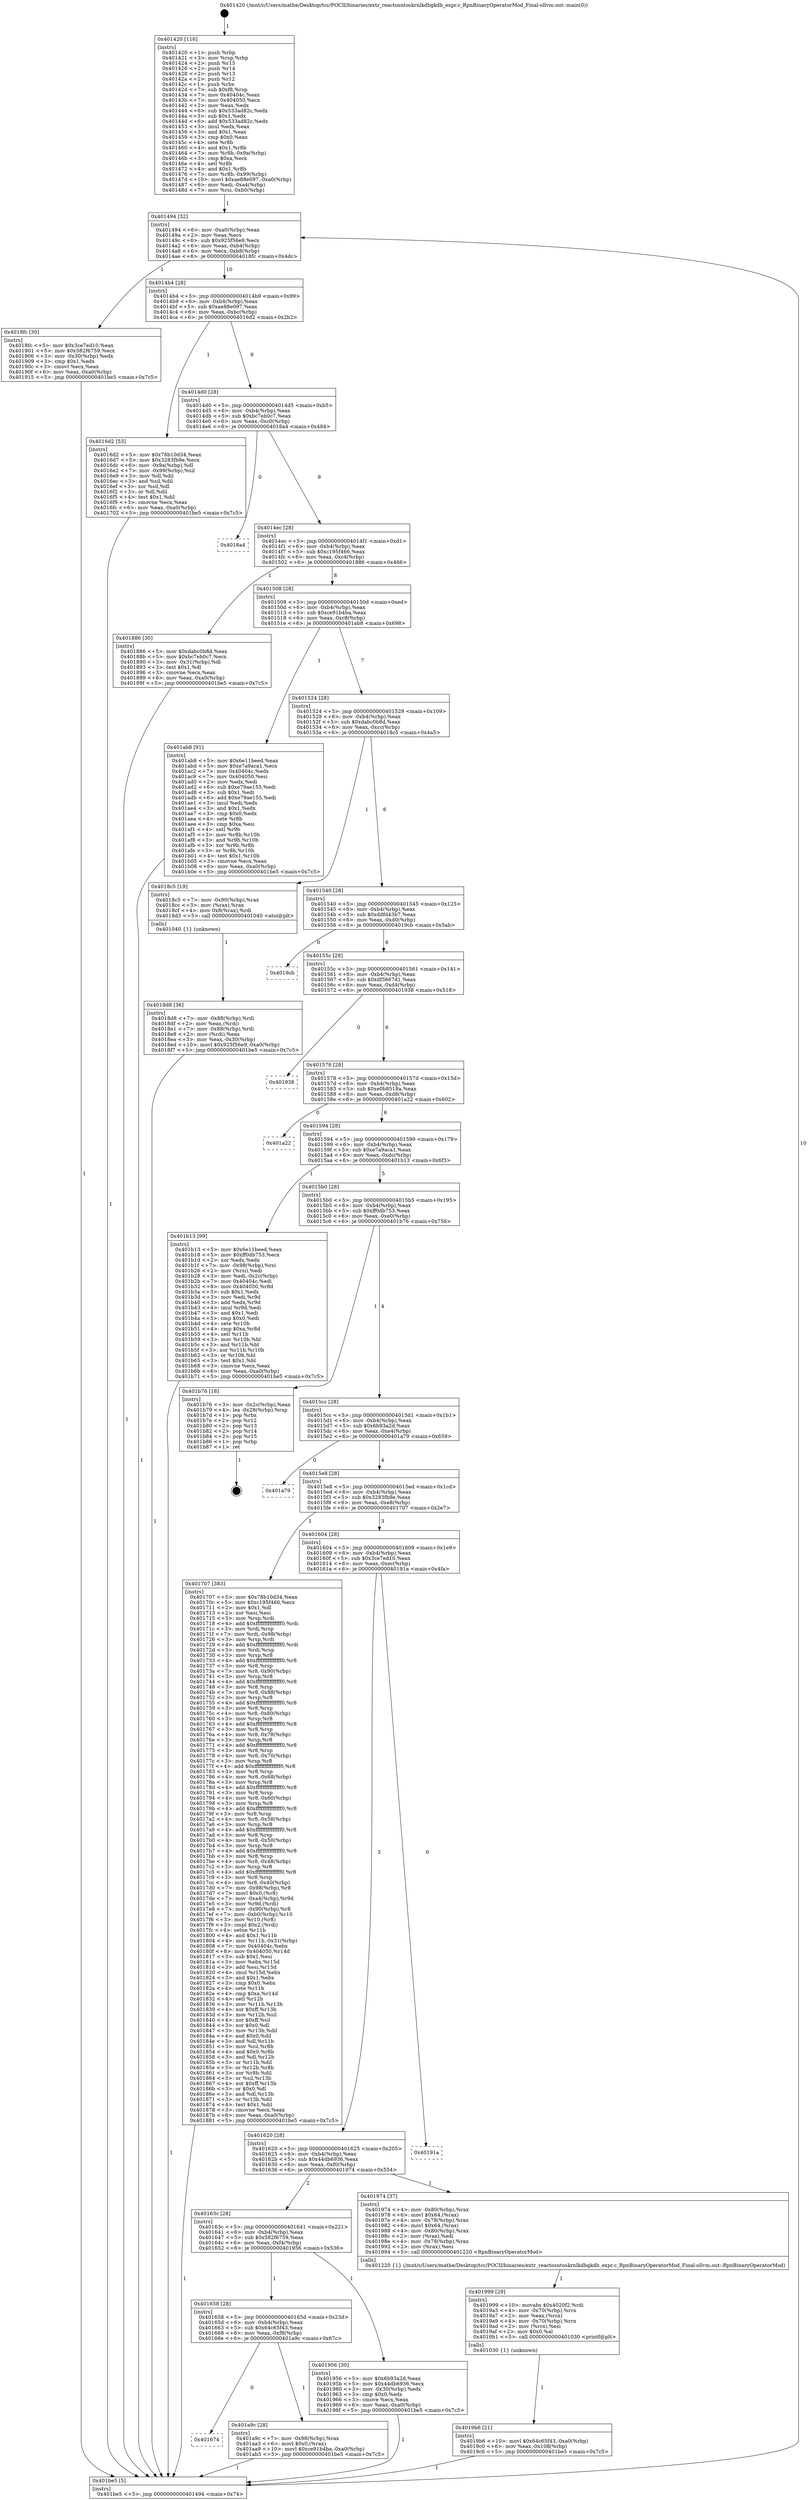 digraph "0x401420" {
  label = "0x401420 (/mnt/c/Users/mathe/Desktop/tcc/POCII/binaries/extr_reactosntoskrnlkdbgkdb_expr.c_RpnBinaryOperatorMod_Final-ollvm.out::main(0))"
  labelloc = "t"
  node[shape=record]

  Entry [label="",width=0.3,height=0.3,shape=circle,fillcolor=black,style=filled]
  "0x401494" [label="{
     0x401494 [32]\l
     | [instrs]\l
     &nbsp;&nbsp;0x401494 \<+6\>: mov -0xa0(%rbp),%eax\l
     &nbsp;&nbsp;0x40149a \<+2\>: mov %eax,%ecx\l
     &nbsp;&nbsp;0x40149c \<+6\>: sub $0x925f56e9,%ecx\l
     &nbsp;&nbsp;0x4014a2 \<+6\>: mov %eax,-0xb4(%rbp)\l
     &nbsp;&nbsp;0x4014a8 \<+6\>: mov %ecx,-0xb8(%rbp)\l
     &nbsp;&nbsp;0x4014ae \<+6\>: je 00000000004018fc \<main+0x4dc\>\l
  }"]
  "0x4018fc" [label="{
     0x4018fc [30]\l
     | [instrs]\l
     &nbsp;&nbsp;0x4018fc \<+5\>: mov $0x3ce7ed10,%eax\l
     &nbsp;&nbsp;0x401901 \<+5\>: mov $0x582f6759,%ecx\l
     &nbsp;&nbsp;0x401906 \<+3\>: mov -0x30(%rbp),%edx\l
     &nbsp;&nbsp;0x401909 \<+3\>: cmp $0x1,%edx\l
     &nbsp;&nbsp;0x40190c \<+3\>: cmovl %ecx,%eax\l
     &nbsp;&nbsp;0x40190f \<+6\>: mov %eax,-0xa0(%rbp)\l
     &nbsp;&nbsp;0x401915 \<+5\>: jmp 0000000000401be5 \<main+0x7c5\>\l
  }"]
  "0x4014b4" [label="{
     0x4014b4 [28]\l
     | [instrs]\l
     &nbsp;&nbsp;0x4014b4 \<+5\>: jmp 00000000004014b9 \<main+0x99\>\l
     &nbsp;&nbsp;0x4014b9 \<+6\>: mov -0xb4(%rbp),%eax\l
     &nbsp;&nbsp;0x4014bf \<+5\>: sub $0xae88e097,%eax\l
     &nbsp;&nbsp;0x4014c4 \<+6\>: mov %eax,-0xbc(%rbp)\l
     &nbsp;&nbsp;0x4014ca \<+6\>: je 00000000004016d2 \<main+0x2b2\>\l
  }"]
  Exit [label="",width=0.3,height=0.3,shape=circle,fillcolor=black,style=filled,peripheries=2]
  "0x4016d2" [label="{
     0x4016d2 [53]\l
     | [instrs]\l
     &nbsp;&nbsp;0x4016d2 \<+5\>: mov $0x78b10d34,%eax\l
     &nbsp;&nbsp;0x4016d7 \<+5\>: mov $0x3283fb9e,%ecx\l
     &nbsp;&nbsp;0x4016dc \<+6\>: mov -0x9a(%rbp),%dl\l
     &nbsp;&nbsp;0x4016e2 \<+7\>: mov -0x99(%rbp),%sil\l
     &nbsp;&nbsp;0x4016e9 \<+3\>: mov %dl,%dil\l
     &nbsp;&nbsp;0x4016ec \<+3\>: and %sil,%dil\l
     &nbsp;&nbsp;0x4016ef \<+3\>: xor %sil,%dl\l
     &nbsp;&nbsp;0x4016f2 \<+3\>: or %dl,%dil\l
     &nbsp;&nbsp;0x4016f5 \<+4\>: test $0x1,%dil\l
     &nbsp;&nbsp;0x4016f9 \<+3\>: cmovne %ecx,%eax\l
     &nbsp;&nbsp;0x4016fc \<+6\>: mov %eax,-0xa0(%rbp)\l
     &nbsp;&nbsp;0x401702 \<+5\>: jmp 0000000000401be5 \<main+0x7c5\>\l
  }"]
  "0x4014d0" [label="{
     0x4014d0 [28]\l
     | [instrs]\l
     &nbsp;&nbsp;0x4014d0 \<+5\>: jmp 00000000004014d5 \<main+0xb5\>\l
     &nbsp;&nbsp;0x4014d5 \<+6\>: mov -0xb4(%rbp),%eax\l
     &nbsp;&nbsp;0x4014db \<+5\>: sub $0xbc7eb0c7,%eax\l
     &nbsp;&nbsp;0x4014e0 \<+6\>: mov %eax,-0xc0(%rbp)\l
     &nbsp;&nbsp;0x4014e6 \<+6\>: je 00000000004018a4 \<main+0x484\>\l
  }"]
  "0x401be5" [label="{
     0x401be5 [5]\l
     | [instrs]\l
     &nbsp;&nbsp;0x401be5 \<+5\>: jmp 0000000000401494 \<main+0x74\>\l
  }"]
  "0x401420" [label="{
     0x401420 [116]\l
     | [instrs]\l
     &nbsp;&nbsp;0x401420 \<+1\>: push %rbp\l
     &nbsp;&nbsp;0x401421 \<+3\>: mov %rsp,%rbp\l
     &nbsp;&nbsp;0x401424 \<+2\>: push %r15\l
     &nbsp;&nbsp;0x401426 \<+2\>: push %r14\l
     &nbsp;&nbsp;0x401428 \<+2\>: push %r13\l
     &nbsp;&nbsp;0x40142a \<+2\>: push %r12\l
     &nbsp;&nbsp;0x40142c \<+1\>: push %rbx\l
     &nbsp;&nbsp;0x40142d \<+7\>: sub $0xf8,%rsp\l
     &nbsp;&nbsp;0x401434 \<+7\>: mov 0x40404c,%eax\l
     &nbsp;&nbsp;0x40143b \<+7\>: mov 0x404050,%ecx\l
     &nbsp;&nbsp;0x401442 \<+2\>: mov %eax,%edx\l
     &nbsp;&nbsp;0x401444 \<+6\>: sub $0x533ad82c,%edx\l
     &nbsp;&nbsp;0x40144a \<+3\>: sub $0x1,%edx\l
     &nbsp;&nbsp;0x40144d \<+6\>: add $0x533ad82c,%edx\l
     &nbsp;&nbsp;0x401453 \<+3\>: imul %edx,%eax\l
     &nbsp;&nbsp;0x401456 \<+3\>: and $0x1,%eax\l
     &nbsp;&nbsp;0x401459 \<+3\>: cmp $0x0,%eax\l
     &nbsp;&nbsp;0x40145c \<+4\>: sete %r8b\l
     &nbsp;&nbsp;0x401460 \<+4\>: and $0x1,%r8b\l
     &nbsp;&nbsp;0x401464 \<+7\>: mov %r8b,-0x9a(%rbp)\l
     &nbsp;&nbsp;0x40146b \<+3\>: cmp $0xa,%ecx\l
     &nbsp;&nbsp;0x40146e \<+4\>: setl %r8b\l
     &nbsp;&nbsp;0x401472 \<+4\>: and $0x1,%r8b\l
     &nbsp;&nbsp;0x401476 \<+7\>: mov %r8b,-0x99(%rbp)\l
     &nbsp;&nbsp;0x40147d \<+10\>: movl $0xae88e097,-0xa0(%rbp)\l
     &nbsp;&nbsp;0x401487 \<+6\>: mov %edi,-0xa4(%rbp)\l
     &nbsp;&nbsp;0x40148d \<+7\>: mov %rsi,-0xb0(%rbp)\l
  }"]
  "0x401674" [label="{
     0x401674\l
  }", style=dashed]
  "0x4018a4" [label="{
     0x4018a4\l
  }", style=dashed]
  "0x4014ec" [label="{
     0x4014ec [28]\l
     | [instrs]\l
     &nbsp;&nbsp;0x4014ec \<+5\>: jmp 00000000004014f1 \<main+0xd1\>\l
     &nbsp;&nbsp;0x4014f1 \<+6\>: mov -0xb4(%rbp),%eax\l
     &nbsp;&nbsp;0x4014f7 \<+5\>: sub $0xc195f466,%eax\l
     &nbsp;&nbsp;0x4014fc \<+6\>: mov %eax,-0xc4(%rbp)\l
     &nbsp;&nbsp;0x401502 \<+6\>: je 0000000000401886 \<main+0x466\>\l
  }"]
  "0x401a9c" [label="{
     0x401a9c [28]\l
     | [instrs]\l
     &nbsp;&nbsp;0x401a9c \<+7\>: mov -0x98(%rbp),%rax\l
     &nbsp;&nbsp;0x401aa3 \<+6\>: movl $0x0,(%rax)\l
     &nbsp;&nbsp;0x401aa9 \<+10\>: movl $0xce91b4ba,-0xa0(%rbp)\l
     &nbsp;&nbsp;0x401ab3 \<+5\>: jmp 0000000000401be5 \<main+0x7c5\>\l
  }"]
  "0x401886" [label="{
     0x401886 [30]\l
     | [instrs]\l
     &nbsp;&nbsp;0x401886 \<+5\>: mov $0xdabc0b8d,%eax\l
     &nbsp;&nbsp;0x40188b \<+5\>: mov $0xbc7eb0c7,%ecx\l
     &nbsp;&nbsp;0x401890 \<+3\>: mov -0x31(%rbp),%dl\l
     &nbsp;&nbsp;0x401893 \<+3\>: test $0x1,%dl\l
     &nbsp;&nbsp;0x401896 \<+3\>: cmovne %ecx,%eax\l
     &nbsp;&nbsp;0x401899 \<+6\>: mov %eax,-0xa0(%rbp)\l
     &nbsp;&nbsp;0x40189f \<+5\>: jmp 0000000000401be5 \<main+0x7c5\>\l
  }"]
  "0x401508" [label="{
     0x401508 [28]\l
     | [instrs]\l
     &nbsp;&nbsp;0x401508 \<+5\>: jmp 000000000040150d \<main+0xed\>\l
     &nbsp;&nbsp;0x40150d \<+6\>: mov -0xb4(%rbp),%eax\l
     &nbsp;&nbsp;0x401513 \<+5\>: sub $0xce91b4ba,%eax\l
     &nbsp;&nbsp;0x401518 \<+6\>: mov %eax,-0xc8(%rbp)\l
     &nbsp;&nbsp;0x40151e \<+6\>: je 0000000000401ab8 \<main+0x698\>\l
  }"]
  "0x4019b6" [label="{
     0x4019b6 [21]\l
     | [instrs]\l
     &nbsp;&nbsp;0x4019b6 \<+10\>: movl $0x64c65f43,-0xa0(%rbp)\l
     &nbsp;&nbsp;0x4019c0 \<+6\>: mov %eax,-0x108(%rbp)\l
     &nbsp;&nbsp;0x4019c6 \<+5\>: jmp 0000000000401be5 \<main+0x7c5\>\l
  }"]
  "0x401ab8" [label="{
     0x401ab8 [91]\l
     | [instrs]\l
     &nbsp;&nbsp;0x401ab8 \<+5\>: mov $0x6e11beed,%eax\l
     &nbsp;&nbsp;0x401abd \<+5\>: mov $0xe7a9aca1,%ecx\l
     &nbsp;&nbsp;0x401ac2 \<+7\>: mov 0x40404c,%edx\l
     &nbsp;&nbsp;0x401ac9 \<+7\>: mov 0x404050,%esi\l
     &nbsp;&nbsp;0x401ad0 \<+2\>: mov %edx,%edi\l
     &nbsp;&nbsp;0x401ad2 \<+6\>: sub $0xe79ae155,%edi\l
     &nbsp;&nbsp;0x401ad8 \<+3\>: sub $0x1,%edi\l
     &nbsp;&nbsp;0x401adb \<+6\>: add $0xe79ae155,%edi\l
     &nbsp;&nbsp;0x401ae1 \<+3\>: imul %edi,%edx\l
     &nbsp;&nbsp;0x401ae4 \<+3\>: and $0x1,%edx\l
     &nbsp;&nbsp;0x401ae7 \<+3\>: cmp $0x0,%edx\l
     &nbsp;&nbsp;0x401aea \<+4\>: sete %r8b\l
     &nbsp;&nbsp;0x401aee \<+3\>: cmp $0xa,%esi\l
     &nbsp;&nbsp;0x401af1 \<+4\>: setl %r9b\l
     &nbsp;&nbsp;0x401af5 \<+3\>: mov %r8b,%r10b\l
     &nbsp;&nbsp;0x401af8 \<+3\>: and %r9b,%r10b\l
     &nbsp;&nbsp;0x401afb \<+3\>: xor %r9b,%r8b\l
     &nbsp;&nbsp;0x401afe \<+3\>: or %r8b,%r10b\l
     &nbsp;&nbsp;0x401b01 \<+4\>: test $0x1,%r10b\l
     &nbsp;&nbsp;0x401b05 \<+3\>: cmovne %ecx,%eax\l
     &nbsp;&nbsp;0x401b08 \<+6\>: mov %eax,-0xa0(%rbp)\l
     &nbsp;&nbsp;0x401b0e \<+5\>: jmp 0000000000401be5 \<main+0x7c5\>\l
  }"]
  "0x401524" [label="{
     0x401524 [28]\l
     | [instrs]\l
     &nbsp;&nbsp;0x401524 \<+5\>: jmp 0000000000401529 \<main+0x109\>\l
     &nbsp;&nbsp;0x401529 \<+6\>: mov -0xb4(%rbp),%eax\l
     &nbsp;&nbsp;0x40152f \<+5\>: sub $0xdabc0b8d,%eax\l
     &nbsp;&nbsp;0x401534 \<+6\>: mov %eax,-0xcc(%rbp)\l
     &nbsp;&nbsp;0x40153a \<+6\>: je 00000000004018c5 \<main+0x4a5\>\l
  }"]
  "0x401999" [label="{
     0x401999 [29]\l
     | [instrs]\l
     &nbsp;&nbsp;0x401999 \<+10\>: movabs $0x4020f2,%rdi\l
     &nbsp;&nbsp;0x4019a3 \<+4\>: mov -0x70(%rbp),%rcx\l
     &nbsp;&nbsp;0x4019a7 \<+2\>: mov %eax,(%rcx)\l
     &nbsp;&nbsp;0x4019a9 \<+4\>: mov -0x70(%rbp),%rcx\l
     &nbsp;&nbsp;0x4019ad \<+2\>: mov (%rcx),%esi\l
     &nbsp;&nbsp;0x4019af \<+2\>: mov $0x0,%al\l
     &nbsp;&nbsp;0x4019b1 \<+5\>: call 0000000000401030 \<printf@plt\>\l
     | [calls]\l
     &nbsp;&nbsp;0x401030 \{1\} (unknown)\l
  }"]
  "0x4018c5" [label="{
     0x4018c5 [19]\l
     | [instrs]\l
     &nbsp;&nbsp;0x4018c5 \<+7\>: mov -0x90(%rbp),%rax\l
     &nbsp;&nbsp;0x4018cc \<+3\>: mov (%rax),%rax\l
     &nbsp;&nbsp;0x4018cf \<+4\>: mov 0x8(%rax),%rdi\l
     &nbsp;&nbsp;0x4018d3 \<+5\>: call 0000000000401040 \<atoi@plt\>\l
     | [calls]\l
     &nbsp;&nbsp;0x401040 \{1\} (unknown)\l
  }"]
  "0x401540" [label="{
     0x401540 [28]\l
     | [instrs]\l
     &nbsp;&nbsp;0x401540 \<+5\>: jmp 0000000000401545 \<main+0x125\>\l
     &nbsp;&nbsp;0x401545 \<+6\>: mov -0xb4(%rbp),%eax\l
     &nbsp;&nbsp;0x40154b \<+5\>: sub $0xddfd43b7,%eax\l
     &nbsp;&nbsp;0x401550 \<+6\>: mov %eax,-0xd0(%rbp)\l
     &nbsp;&nbsp;0x401556 \<+6\>: je 00000000004019cb \<main+0x5ab\>\l
  }"]
  "0x401658" [label="{
     0x401658 [28]\l
     | [instrs]\l
     &nbsp;&nbsp;0x401658 \<+5\>: jmp 000000000040165d \<main+0x23d\>\l
     &nbsp;&nbsp;0x40165d \<+6\>: mov -0xb4(%rbp),%eax\l
     &nbsp;&nbsp;0x401663 \<+5\>: sub $0x64c65f43,%eax\l
     &nbsp;&nbsp;0x401668 \<+6\>: mov %eax,-0xf8(%rbp)\l
     &nbsp;&nbsp;0x40166e \<+6\>: je 0000000000401a9c \<main+0x67c\>\l
  }"]
  "0x4019cb" [label="{
     0x4019cb\l
  }", style=dashed]
  "0x40155c" [label="{
     0x40155c [28]\l
     | [instrs]\l
     &nbsp;&nbsp;0x40155c \<+5\>: jmp 0000000000401561 \<main+0x141\>\l
     &nbsp;&nbsp;0x401561 \<+6\>: mov -0xb4(%rbp),%eax\l
     &nbsp;&nbsp;0x401567 \<+5\>: sub $0xdf3667d1,%eax\l
     &nbsp;&nbsp;0x40156c \<+6\>: mov %eax,-0xd4(%rbp)\l
     &nbsp;&nbsp;0x401572 \<+6\>: je 0000000000401938 \<main+0x518\>\l
  }"]
  "0x401956" [label="{
     0x401956 [30]\l
     | [instrs]\l
     &nbsp;&nbsp;0x401956 \<+5\>: mov $0x6b93a2d,%eax\l
     &nbsp;&nbsp;0x40195b \<+5\>: mov $0x44db6936,%ecx\l
     &nbsp;&nbsp;0x401960 \<+3\>: mov -0x30(%rbp),%edx\l
     &nbsp;&nbsp;0x401963 \<+3\>: cmp $0x0,%edx\l
     &nbsp;&nbsp;0x401966 \<+3\>: cmove %ecx,%eax\l
     &nbsp;&nbsp;0x401969 \<+6\>: mov %eax,-0xa0(%rbp)\l
     &nbsp;&nbsp;0x40196f \<+5\>: jmp 0000000000401be5 \<main+0x7c5\>\l
  }"]
  "0x401938" [label="{
     0x401938\l
  }", style=dashed]
  "0x401578" [label="{
     0x401578 [28]\l
     | [instrs]\l
     &nbsp;&nbsp;0x401578 \<+5\>: jmp 000000000040157d \<main+0x15d\>\l
     &nbsp;&nbsp;0x40157d \<+6\>: mov -0xb4(%rbp),%eax\l
     &nbsp;&nbsp;0x401583 \<+5\>: sub $0xe0b8518a,%eax\l
     &nbsp;&nbsp;0x401588 \<+6\>: mov %eax,-0xd8(%rbp)\l
     &nbsp;&nbsp;0x40158e \<+6\>: je 0000000000401a22 \<main+0x602\>\l
  }"]
  "0x40163c" [label="{
     0x40163c [28]\l
     | [instrs]\l
     &nbsp;&nbsp;0x40163c \<+5\>: jmp 0000000000401641 \<main+0x221\>\l
     &nbsp;&nbsp;0x401641 \<+6\>: mov -0xb4(%rbp),%eax\l
     &nbsp;&nbsp;0x401647 \<+5\>: sub $0x582f6759,%eax\l
     &nbsp;&nbsp;0x40164c \<+6\>: mov %eax,-0xf4(%rbp)\l
     &nbsp;&nbsp;0x401652 \<+6\>: je 0000000000401956 \<main+0x536\>\l
  }"]
  "0x401a22" [label="{
     0x401a22\l
  }", style=dashed]
  "0x401594" [label="{
     0x401594 [28]\l
     | [instrs]\l
     &nbsp;&nbsp;0x401594 \<+5\>: jmp 0000000000401599 \<main+0x179\>\l
     &nbsp;&nbsp;0x401599 \<+6\>: mov -0xb4(%rbp),%eax\l
     &nbsp;&nbsp;0x40159f \<+5\>: sub $0xe7a9aca1,%eax\l
     &nbsp;&nbsp;0x4015a4 \<+6\>: mov %eax,-0xdc(%rbp)\l
     &nbsp;&nbsp;0x4015aa \<+6\>: je 0000000000401b13 \<main+0x6f3\>\l
  }"]
  "0x401974" [label="{
     0x401974 [37]\l
     | [instrs]\l
     &nbsp;&nbsp;0x401974 \<+4\>: mov -0x80(%rbp),%rax\l
     &nbsp;&nbsp;0x401978 \<+6\>: movl $0x64,(%rax)\l
     &nbsp;&nbsp;0x40197e \<+4\>: mov -0x78(%rbp),%rax\l
     &nbsp;&nbsp;0x401982 \<+6\>: movl $0x64,(%rax)\l
     &nbsp;&nbsp;0x401988 \<+4\>: mov -0x80(%rbp),%rax\l
     &nbsp;&nbsp;0x40198c \<+2\>: mov (%rax),%edi\l
     &nbsp;&nbsp;0x40198e \<+4\>: mov -0x78(%rbp),%rax\l
     &nbsp;&nbsp;0x401992 \<+2\>: mov (%rax),%esi\l
     &nbsp;&nbsp;0x401994 \<+5\>: call 0000000000401220 \<RpnBinaryOperatorMod\>\l
     | [calls]\l
     &nbsp;&nbsp;0x401220 \{1\} (/mnt/c/Users/mathe/Desktop/tcc/POCII/binaries/extr_reactosntoskrnlkdbgkdb_expr.c_RpnBinaryOperatorMod_Final-ollvm.out::RpnBinaryOperatorMod)\l
  }"]
  "0x401b13" [label="{
     0x401b13 [99]\l
     | [instrs]\l
     &nbsp;&nbsp;0x401b13 \<+5\>: mov $0x6e11beed,%eax\l
     &nbsp;&nbsp;0x401b18 \<+5\>: mov $0xff0db753,%ecx\l
     &nbsp;&nbsp;0x401b1d \<+2\>: xor %edx,%edx\l
     &nbsp;&nbsp;0x401b1f \<+7\>: mov -0x98(%rbp),%rsi\l
     &nbsp;&nbsp;0x401b26 \<+2\>: mov (%rsi),%edi\l
     &nbsp;&nbsp;0x401b28 \<+3\>: mov %edi,-0x2c(%rbp)\l
     &nbsp;&nbsp;0x401b2b \<+7\>: mov 0x40404c,%edi\l
     &nbsp;&nbsp;0x401b32 \<+8\>: mov 0x404050,%r8d\l
     &nbsp;&nbsp;0x401b3a \<+3\>: sub $0x1,%edx\l
     &nbsp;&nbsp;0x401b3d \<+3\>: mov %edi,%r9d\l
     &nbsp;&nbsp;0x401b40 \<+3\>: add %edx,%r9d\l
     &nbsp;&nbsp;0x401b43 \<+4\>: imul %r9d,%edi\l
     &nbsp;&nbsp;0x401b47 \<+3\>: and $0x1,%edi\l
     &nbsp;&nbsp;0x401b4a \<+3\>: cmp $0x0,%edi\l
     &nbsp;&nbsp;0x401b4d \<+4\>: sete %r10b\l
     &nbsp;&nbsp;0x401b51 \<+4\>: cmp $0xa,%r8d\l
     &nbsp;&nbsp;0x401b55 \<+4\>: setl %r11b\l
     &nbsp;&nbsp;0x401b59 \<+3\>: mov %r10b,%bl\l
     &nbsp;&nbsp;0x401b5c \<+3\>: and %r11b,%bl\l
     &nbsp;&nbsp;0x401b5f \<+3\>: xor %r11b,%r10b\l
     &nbsp;&nbsp;0x401b62 \<+3\>: or %r10b,%bl\l
     &nbsp;&nbsp;0x401b65 \<+3\>: test $0x1,%bl\l
     &nbsp;&nbsp;0x401b68 \<+3\>: cmovne %ecx,%eax\l
     &nbsp;&nbsp;0x401b6b \<+6\>: mov %eax,-0xa0(%rbp)\l
     &nbsp;&nbsp;0x401b71 \<+5\>: jmp 0000000000401be5 \<main+0x7c5\>\l
  }"]
  "0x4015b0" [label="{
     0x4015b0 [28]\l
     | [instrs]\l
     &nbsp;&nbsp;0x4015b0 \<+5\>: jmp 00000000004015b5 \<main+0x195\>\l
     &nbsp;&nbsp;0x4015b5 \<+6\>: mov -0xb4(%rbp),%eax\l
     &nbsp;&nbsp;0x4015bb \<+5\>: sub $0xff0db753,%eax\l
     &nbsp;&nbsp;0x4015c0 \<+6\>: mov %eax,-0xe0(%rbp)\l
     &nbsp;&nbsp;0x4015c6 \<+6\>: je 0000000000401b76 \<main+0x756\>\l
  }"]
  "0x401620" [label="{
     0x401620 [28]\l
     | [instrs]\l
     &nbsp;&nbsp;0x401620 \<+5\>: jmp 0000000000401625 \<main+0x205\>\l
     &nbsp;&nbsp;0x401625 \<+6\>: mov -0xb4(%rbp),%eax\l
     &nbsp;&nbsp;0x40162b \<+5\>: sub $0x44db6936,%eax\l
     &nbsp;&nbsp;0x401630 \<+6\>: mov %eax,-0xf0(%rbp)\l
     &nbsp;&nbsp;0x401636 \<+6\>: je 0000000000401974 \<main+0x554\>\l
  }"]
  "0x401b76" [label="{
     0x401b76 [18]\l
     | [instrs]\l
     &nbsp;&nbsp;0x401b76 \<+3\>: mov -0x2c(%rbp),%eax\l
     &nbsp;&nbsp;0x401b79 \<+4\>: lea -0x28(%rbp),%rsp\l
     &nbsp;&nbsp;0x401b7d \<+1\>: pop %rbx\l
     &nbsp;&nbsp;0x401b7e \<+2\>: pop %r12\l
     &nbsp;&nbsp;0x401b80 \<+2\>: pop %r13\l
     &nbsp;&nbsp;0x401b82 \<+2\>: pop %r14\l
     &nbsp;&nbsp;0x401b84 \<+2\>: pop %r15\l
     &nbsp;&nbsp;0x401b86 \<+1\>: pop %rbp\l
     &nbsp;&nbsp;0x401b87 \<+1\>: ret\l
  }"]
  "0x4015cc" [label="{
     0x4015cc [28]\l
     | [instrs]\l
     &nbsp;&nbsp;0x4015cc \<+5\>: jmp 00000000004015d1 \<main+0x1b1\>\l
     &nbsp;&nbsp;0x4015d1 \<+6\>: mov -0xb4(%rbp),%eax\l
     &nbsp;&nbsp;0x4015d7 \<+5\>: sub $0x6b93a2d,%eax\l
     &nbsp;&nbsp;0x4015dc \<+6\>: mov %eax,-0xe4(%rbp)\l
     &nbsp;&nbsp;0x4015e2 \<+6\>: je 0000000000401a79 \<main+0x659\>\l
  }"]
  "0x40191a" [label="{
     0x40191a\l
  }", style=dashed]
  "0x401a79" [label="{
     0x401a79\l
  }", style=dashed]
  "0x4015e8" [label="{
     0x4015e8 [28]\l
     | [instrs]\l
     &nbsp;&nbsp;0x4015e8 \<+5\>: jmp 00000000004015ed \<main+0x1cd\>\l
     &nbsp;&nbsp;0x4015ed \<+6\>: mov -0xb4(%rbp),%eax\l
     &nbsp;&nbsp;0x4015f3 \<+5\>: sub $0x3283fb9e,%eax\l
     &nbsp;&nbsp;0x4015f8 \<+6\>: mov %eax,-0xe8(%rbp)\l
     &nbsp;&nbsp;0x4015fe \<+6\>: je 0000000000401707 \<main+0x2e7\>\l
  }"]
  "0x4018d8" [label="{
     0x4018d8 [36]\l
     | [instrs]\l
     &nbsp;&nbsp;0x4018d8 \<+7\>: mov -0x88(%rbp),%rdi\l
     &nbsp;&nbsp;0x4018df \<+2\>: mov %eax,(%rdi)\l
     &nbsp;&nbsp;0x4018e1 \<+7\>: mov -0x88(%rbp),%rdi\l
     &nbsp;&nbsp;0x4018e8 \<+2\>: mov (%rdi),%eax\l
     &nbsp;&nbsp;0x4018ea \<+3\>: mov %eax,-0x30(%rbp)\l
     &nbsp;&nbsp;0x4018ed \<+10\>: movl $0x925f56e9,-0xa0(%rbp)\l
     &nbsp;&nbsp;0x4018f7 \<+5\>: jmp 0000000000401be5 \<main+0x7c5\>\l
  }"]
  "0x401707" [label="{
     0x401707 [383]\l
     | [instrs]\l
     &nbsp;&nbsp;0x401707 \<+5\>: mov $0x78b10d34,%eax\l
     &nbsp;&nbsp;0x40170c \<+5\>: mov $0xc195f466,%ecx\l
     &nbsp;&nbsp;0x401711 \<+2\>: mov $0x1,%dl\l
     &nbsp;&nbsp;0x401713 \<+2\>: xor %esi,%esi\l
     &nbsp;&nbsp;0x401715 \<+3\>: mov %rsp,%rdi\l
     &nbsp;&nbsp;0x401718 \<+4\>: add $0xfffffffffffffff0,%rdi\l
     &nbsp;&nbsp;0x40171c \<+3\>: mov %rdi,%rsp\l
     &nbsp;&nbsp;0x40171f \<+7\>: mov %rdi,-0x98(%rbp)\l
     &nbsp;&nbsp;0x401726 \<+3\>: mov %rsp,%rdi\l
     &nbsp;&nbsp;0x401729 \<+4\>: add $0xfffffffffffffff0,%rdi\l
     &nbsp;&nbsp;0x40172d \<+3\>: mov %rdi,%rsp\l
     &nbsp;&nbsp;0x401730 \<+3\>: mov %rsp,%r8\l
     &nbsp;&nbsp;0x401733 \<+4\>: add $0xfffffffffffffff0,%r8\l
     &nbsp;&nbsp;0x401737 \<+3\>: mov %r8,%rsp\l
     &nbsp;&nbsp;0x40173a \<+7\>: mov %r8,-0x90(%rbp)\l
     &nbsp;&nbsp;0x401741 \<+3\>: mov %rsp,%r8\l
     &nbsp;&nbsp;0x401744 \<+4\>: add $0xfffffffffffffff0,%r8\l
     &nbsp;&nbsp;0x401748 \<+3\>: mov %r8,%rsp\l
     &nbsp;&nbsp;0x40174b \<+7\>: mov %r8,-0x88(%rbp)\l
     &nbsp;&nbsp;0x401752 \<+3\>: mov %rsp,%r8\l
     &nbsp;&nbsp;0x401755 \<+4\>: add $0xfffffffffffffff0,%r8\l
     &nbsp;&nbsp;0x401759 \<+3\>: mov %r8,%rsp\l
     &nbsp;&nbsp;0x40175c \<+4\>: mov %r8,-0x80(%rbp)\l
     &nbsp;&nbsp;0x401760 \<+3\>: mov %rsp,%r8\l
     &nbsp;&nbsp;0x401763 \<+4\>: add $0xfffffffffffffff0,%r8\l
     &nbsp;&nbsp;0x401767 \<+3\>: mov %r8,%rsp\l
     &nbsp;&nbsp;0x40176a \<+4\>: mov %r8,-0x78(%rbp)\l
     &nbsp;&nbsp;0x40176e \<+3\>: mov %rsp,%r8\l
     &nbsp;&nbsp;0x401771 \<+4\>: add $0xfffffffffffffff0,%r8\l
     &nbsp;&nbsp;0x401775 \<+3\>: mov %r8,%rsp\l
     &nbsp;&nbsp;0x401778 \<+4\>: mov %r8,-0x70(%rbp)\l
     &nbsp;&nbsp;0x40177c \<+3\>: mov %rsp,%r8\l
     &nbsp;&nbsp;0x40177f \<+4\>: add $0xfffffffffffffff0,%r8\l
     &nbsp;&nbsp;0x401783 \<+3\>: mov %r8,%rsp\l
     &nbsp;&nbsp;0x401786 \<+4\>: mov %r8,-0x68(%rbp)\l
     &nbsp;&nbsp;0x40178a \<+3\>: mov %rsp,%r8\l
     &nbsp;&nbsp;0x40178d \<+4\>: add $0xfffffffffffffff0,%r8\l
     &nbsp;&nbsp;0x401791 \<+3\>: mov %r8,%rsp\l
     &nbsp;&nbsp;0x401794 \<+4\>: mov %r8,-0x60(%rbp)\l
     &nbsp;&nbsp;0x401798 \<+3\>: mov %rsp,%r8\l
     &nbsp;&nbsp;0x40179b \<+4\>: add $0xfffffffffffffff0,%r8\l
     &nbsp;&nbsp;0x40179f \<+3\>: mov %r8,%rsp\l
     &nbsp;&nbsp;0x4017a2 \<+4\>: mov %r8,-0x58(%rbp)\l
     &nbsp;&nbsp;0x4017a6 \<+3\>: mov %rsp,%r8\l
     &nbsp;&nbsp;0x4017a9 \<+4\>: add $0xfffffffffffffff0,%r8\l
     &nbsp;&nbsp;0x4017ad \<+3\>: mov %r8,%rsp\l
     &nbsp;&nbsp;0x4017b0 \<+4\>: mov %r8,-0x50(%rbp)\l
     &nbsp;&nbsp;0x4017b4 \<+3\>: mov %rsp,%r8\l
     &nbsp;&nbsp;0x4017b7 \<+4\>: add $0xfffffffffffffff0,%r8\l
     &nbsp;&nbsp;0x4017bb \<+3\>: mov %r8,%rsp\l
     &nbsp;&nbsp;0x4017be \<+4\>: mov %r8,-0x48(%rbp)\l
     &nbsp;&nbsp;0x4017c2 \<+3\>: mov %rsp,%r8\l
     &nbsp;&nbsp;0x4017c5 \<+4\>: add $0xfffffffffffffff0,%r8\l
     &nbsp;&nbsp;0x4017c9 \<+3\>: mov %r8,%rsp\l
     &nbsp;&nbsp;0x4017cc \<+4\>: mov %r8,-0x40(%rbp)\l
     &nbsp;&nbsp;0x4017d0 \<+7\>: mov -0x98(%rbp),%r8\l
     &nbsp;&nbsp;0x4017d7 \<+7\>: movl $0x0,(%r8)\l
     &nbsp;&nbsp;0x4017de \<+7\>: mov -0xa4(%rbp),%r9d\l
     &nbsp;&nbsp;0x4017e5 \<+3\>: mov %r9d,(%rdi)\l
     &nbsp;&nbsp;0x4017e8 \<+7\>: mov -0x90(%rbp),%r8\l
     &nbsp;&nbsp;0x4017ef \<+7\>: mov -0xb0(%rbp),%r10\l
     &nbsp;&nbsp;0x4017f6 \<+3\>: mov %r10,(%r8)\l
     &nbsp;&nbsp;0x4017f9 \<+3\>: cmpl $0x2,(%rdi)\l
     &nbsp;&nbsp;0x4017fc \<+4\>: setne %r11b\l
     &nbsp;&nbsp;0x401800 \<+4\>: and $0x1,%r11b\l
     &nbsp;&nbsp;0x401804 \<+4\>: mov %r11b,-0x31(%rbp)\l
     &nbsp;&nbsp;0x401808 \<+7\>: mov 0x40404c,%ebx\l
     &nbsp;&nbsp;0x40180f \<+8\>: mov 0x404050,%r14d\l
     &nbsp;&nbsp;0x401817 \<+3\>: sub $0x1,%esi\l
     &nbsp;&nbsp;0x40181a \<+3\>: mov %ebx,%r15d\l
     &nbsp;&nbsp;0x40181d \<+3\>: add %esi,%r15d\l
     &nbsp;&nbsp;0x401820 \<+4\>: imul %r15d,%ebx\l
     &nbsp;&nbsp;0x401824 \<+3\>: and $0x1,%ebx\l
     &nbsp;&nbsp;0x401827 \<+3\>: cmp $0x0,%ebx\l
     &nbsp;&nbsp;0x40182a \<+4\>: sete %r11b\l
     &nbsp;&nbsp;0x40182e \<+4\>: cmp $0xa,%r14d\l
     &nbsp;&nbsp;0x401832 \<+4\>: setl %r12b\l
     &nbsp;&nbsp;0x401836 \<+3\>: mov %r11b,%r13b\l
     &nbsp;&nbsp;0x401839 \<+4\>: xor $0xff,%r13b\l
     &nbsp;&nbsp;0x40183d \<+3\>: mov %r12b,%sil\l
     &nbsp;&nbsp;0x401840 \<+4\>: xor $0xff,%sil\l
     &nbsp;&nbsp;0x401844 \<+3\>: xor $0x0,%dl\l
     &nbsp;&nbsp;0x401847 \<+3\>: mov %r13b,%dil\l
     &nbsp;&nbsp;0x40184a \<+4\>: and $0x0,%dil\l
     &nbsp;&nbsp;0x40184e \<+3\>: and %dl,%r11b\l
     &nbsp;&nbsp;0x401851 \<+3\>: mov %sil,%r8b\l
     &nbsp;&nbsp;0x401854 \<+4\>: and $0x0,%r8b\l
     &nbsp;&nbsp;0x401858 \<+3\>: and %dl,%r12b\l
     &nbsp;&nbsp;0x40185b \<+3\>: or %r11b,%dil\l
     &nbsp;&nbsp;0x40185e \<+3\>: or %r12b,%r8b\l
     &nbsp;&nbsp;0x401861 \<+3\>: xor %r8b,%dil\l
     &nbsp;&nbsp;0x401864 \<+3\>: or %sil,%r13b\l
     &nbsp;&nbsp;0x401867 \<+4\>: xor $0xff,%r13b\l
     &nbsp;&nbsp;0x40186b \<+3\>: or $0x0,%dl\l
     &nbsp;&nbsp;0x40186e \<+3\>: and %dl,%r13b\l
     &nbsp;&nbsp;0x401871 \<+3\>: or %r13b,%dil\l
     &nbsp;&nbsp;0x401874 \<+4\>: test $0x1,%dil\l
     &nbsp;&nbsp;0x401878 \<+3\>: cmovne %ecx,%eax\l
     &nbsp;&nbsp;0x40187b \<+6\>: mov %eax,-0xa0(%rbp)\l
     &nbsp;&nbsp;0x401881 \<+5\>: jmp 0000000000401be5 \<main+0x7c5\>\l
  }"]
  "0x401604" [label="{
     0x401604 [28]\l
     | [instrs]\l
     &nbsp;&nbsp;0x401604 \<+5\>: jmp 0000000000401609 \<main+0x1e9\>\l
     &nbsp;&nbsp;0x401609 \<+6\>: mov -0xb4(%rbp),%eax\l
     &nbsp;&nbsp;0x40160f \<+5\>: sub $0x3ce7ed10,%eax\l
     &nbsp;&nbsp;0x401614 \<+6\>: mov %eax,-0xec(%rbp)\l
     &nbsp;&nbsp;0x40161a \<+6\>: je 000000000040191a \<main+0x4fa\>\l
  }"]
  Entry -> "0x401420" [label=" 1"]
  "0x401494" -> "0x4018fc" [label=" 1"]
  "0x401494" -> "0x4014b4" [label=" 10"]
  "0x401b76" -> Exit [label=" 1"]
  "0x4014b4" -> "0x4016d2" [label=" 1"]
  "0x4014b4" -> "0x4014d0" [label=" 9"]
  "0x4016d2" -> "0x401be5" [label=" 1"]
  "0x401420" -> "0x401494" [label=" 1"]
  "0x401be5" -> "0x401494" [label=" 10"]
  "0x401b13" -> "0x401be5" [label=" 1"]
  "0x4014d0" -> "0x4018a4" [label=" 0"]
  "0x4014d0" -> "0x4014ec" [label=" 9"]
  "0x401ab8" -> "0x401be5" [label=" 1"]
  "0x4014ec" -> "0x401886" [label=" 1"]
  "0x4014ec" -> "0x401508" [label=" 8"]
  "0x401a9c" -> "0x401be5" [label=" 1"]
  "0x401508" -> "0x401ab8" [label=" 1"]
  "0x401508" -> "0x401524" [label=" 7"]
  "0x401658" -> "0x401a9c" [label=" 1"]
  "0x401524" -> "0x4018c5" [label=" 1"]
  "0x401524" -> "0x401540" [label=" 6"]
  "0x401658" -> "0x401674" [label=" 0"]
  "0x401540" -> "0x4019cb" [label=" 0"]
  "0x401540" -> "0x40155c" [label=" 6"]
  "0x4019b6" -> "0x401be5" [label=" 1"]
  "0x40155c" -> "0x401938" [label=" 0"]
  "0x40155c" -> "0x401578" [label=" 6"]
  "0x401999" -> "0x4019b6" [label=" 1"]
  "0x401578" -> "0x401a22" [label=" 0"]
  "0x401578" -> "0x401594" [label=" 6"]
  "0x401956" -> "0x401be5" [label=" 1"]
  "0x401594" -> "0x401b13" [label=" 1"]
  "0x401594" -> "0x4015b0" [label=" 5"]
  "0x40163c" -> "0x401658" [label=" 1"]
  "0x4015b0" -> "0x401b76" [label=" 1"]
  "0x4015b0" -> "0x4015cc" [label=" 4"]
  "0x401974" -> "0x401999" [label=" 1"]
  "0x4015cc" -> "0x401a79" [label=" 0"]
  "0x4015cc" -> "0x4015e8" [label=" 4"]
  "0x401620" -> "0x40163c" [label=" 2"]
  "0x4015e8" -> "0x401707" [label=" 1"]
  "0x4015e8" -> "0x401604" [label=" 3"]
  "0x40163c" -> "0x401956" [label=" 1"]
  "0x401707" -> "0x401be5" [label=" 1"]
  "0x401886" -> "0x401be5" [label=" 1"]
  "0x4018c5" -> "0x4018d8" [label=" 1"]
  "0x4018d8" -> "0x401be5" [label=" 1"]
  "0x4018fc" -> "0x401be5" [label=" 1"]
  "0x401620" -> "0x401974" [label=" 1"]
  "0x401604" -> "0x40191a" [label=" 0"]
  "0x401604" -> "0x401620" [label=" 3"]
}
